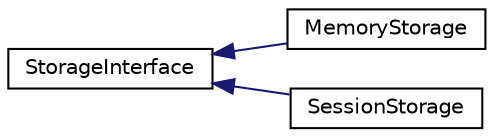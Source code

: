 digraph "Graphical Class Hierarchy"
{
  edge [fontname="Helvetica",fontsize="10",labelfontname="Helvetica",labelfontsize="10"];
  node [fontname="Helvetica",fontsize="10",shape=record];
  rankdir="LR";
  Node1 [label="StorageInterface",height=0.2,width=0.4,color="black", fillcolor="white", style="filled",URL="$interface_cake_1_1_auth_1_1_storage_1_1_storage_interface.html"];
  Node1 -> Node2 [dir="back",color="midnightblue",fontsize="10",style="solid",fontname="Helvetica"];
  Node2 [label="MemoryStorage",height=0.2,width=0.4,color="black", fillcolor="white", style="filled",URL="$class_cake_1_1_auth_1_1_storage_1_1_memory_storage.html"];
  Node1 -> Node3 [dir="back",color="midnightblue",fontsize="10",style="solid",fontname="Helvetica"];
  Node3 [label="SessionStorage",height=0.2,width=0.4,color="black", fillcolor="white", style="filled",URL="$class_cake_1_1_auth_1_1_storage_1_1_session_storage.html"];
}
